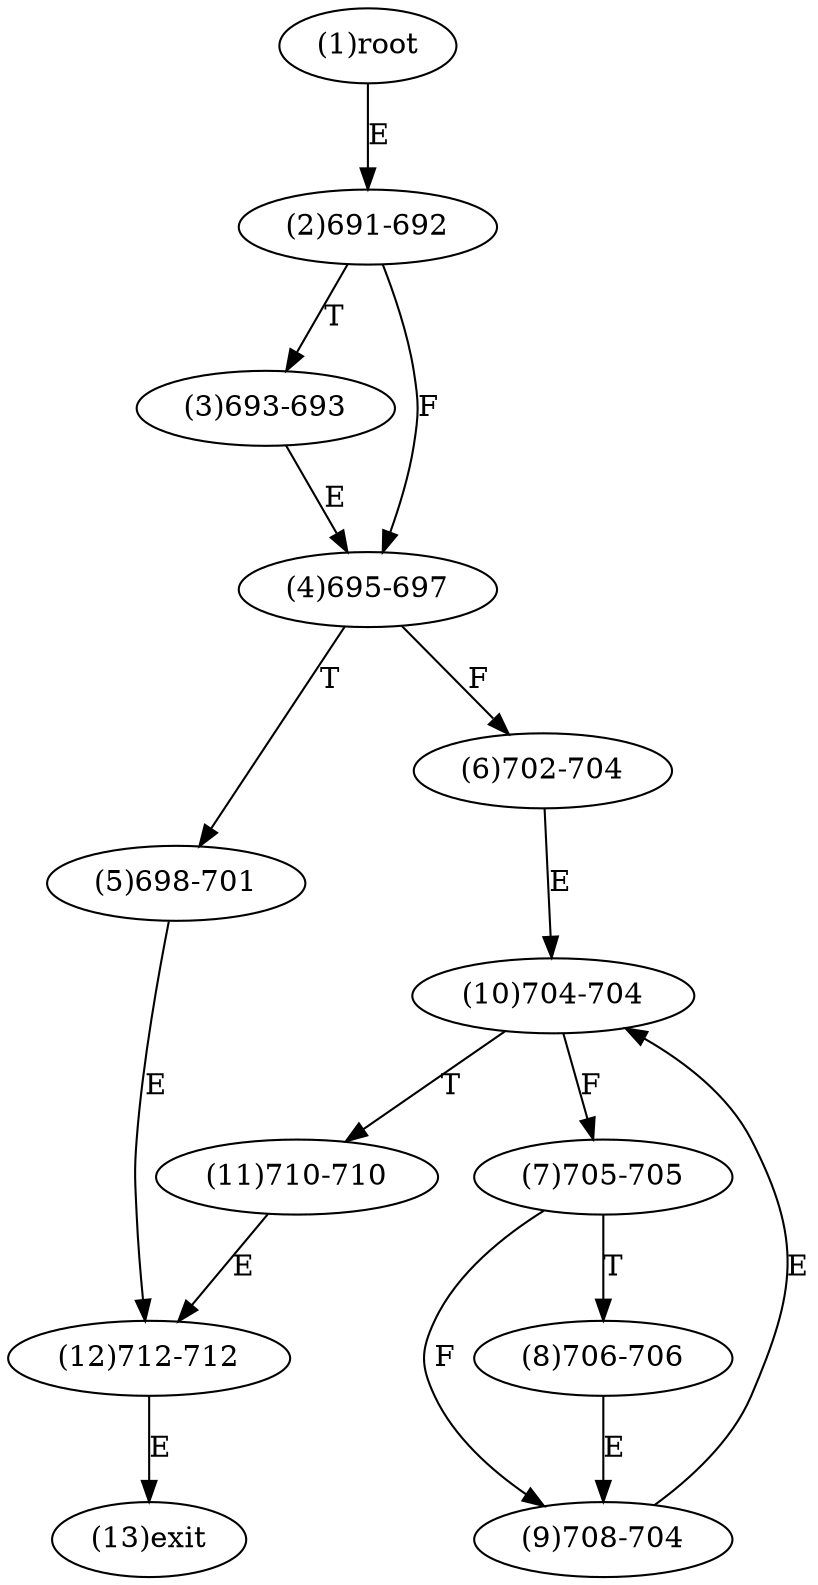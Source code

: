 digraph "" { 
1[ label="(1)root"];
2[ label="(2)691-692"];
3[ label="(3)693-693"];
4[ label="(4)695-697"];
5[ label="(5)698-701"];
6[ label="(6)702-704"];
7[ label="(7)705-705"];
8[ label="(8)706-706"];
9[ label="(9)708-704"];
10[ label="(10)704-704"];
11[ label="(11)710-710"];
12[ label="(12)712-712"];
13[ label="(13)exit"];
1->2[ label="E"];
2->4[ label="F"];
2->3[ label="T"];
3->4[ label="E"];
4->6[ label="F"];
4->5[ label="T"];
5->12[ label="E"];
6->10[ label="E"];
7->9[ label="F"];
7->8[ label="T"];
8->9[ label="E"];
9->10[ label="E"];
10->7[ label="F"];
10->11[ label="T"];
11->12[ label="E"];
12->13[ label="E"];
}